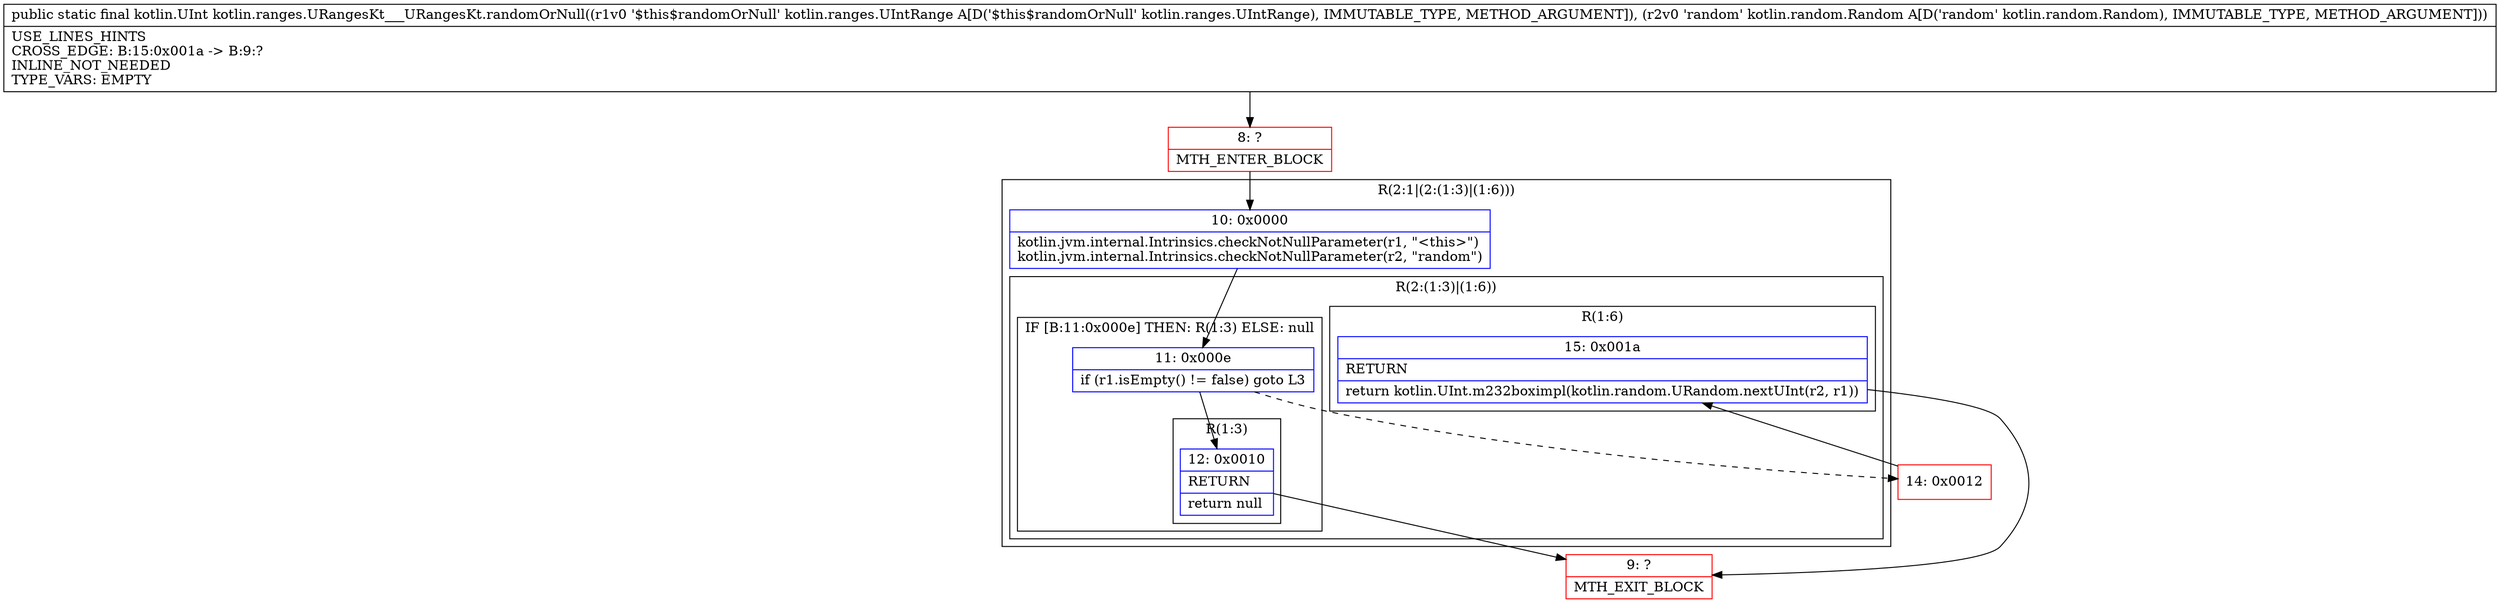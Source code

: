 digraph "CFG forkotlin.ranges.URangesKt___URangesKt.randomOrNull(Lkotlin\/ranges\/UIntRange;Lkotlin\/random\/Random;)Lkotlin\/UInt;" {
subgraph cluster_Region_1737123755 {
label = "R(2:1|(2:(1:3)|(1:6)))";
node [shape=record,color=blue];
Node_10 [shape=record,label="{10\:\ 0x0000|kotlin.jvm.internal.Intrinsics.checkNotNullParameter(r1, \"\<this\>\")\lkotlin.jvm.internal.Intrinsics.checkNotNullParameter(r2, \"random\")\l}"];
subgraph cluster_Region_1563388223 {
label = "R(2:(1:3)|(1:6))";
node [shape=record,color=blue];
subgraph cluster_IfRegion_1454769280 {
label = "IF [B:11:0x000e] THEN: R(1:3) ELSE: null";
node [shape=record,color=blue];
Node_11 [shape=record,label="{11\:\ 0x000e|if (r1.isEmpty() != false) goto L3\l}"];
subgraph cluster_Region_2000355538 {
label = "R(1:3)";
node [shape=record,color=blue];
Node_12 [shape=record,label="{12\:\ 0x0010|RETURN\l|return null\l}"];
}
}
subgraph cluster_Region_1136166561 {
label = "R(1:6)";
node [shape=record,color=blue];
Node_15 [shape=record,label="{15\:\ 0x001a|RETURN\l|return kotlin.UInt.m232boximpl(kotlin.random.URandom.nextUInt(r2, r1))\l}"];
}
}
}
Node_8 [shape=record,color=red,label="{8\:\ ?|MTH_ENTER_BLOCK\l}"];
Node_9 [shape=record,color=red,label="{9\:\ ?|MTH_EXIT_BLOCK\l}"];
Node_14 [shape=record,color=red,label="{14\:\ 0x0012}"];
MethodNode[shape=record,label="{public static final kotlin.UInt kotlin.ranges.URangesKt___URangesKt.randomOrNull((r1v0 '$this$randomOrNull' kotlin.ranges.UIntRange A[D('$this$randomOrNull' kotlin.ranges.UIntRange), IMMUTABLE_TYPE, METHOD_ARGUMENT]), (r2v0 'random' kotlin.random.Random A[D('random' kotlin.random.Random), IMMUTABLE_TYPE, METHOD_ARGUMENT]))  | USE_LINES_HINTS\lCROSS_EDGE: B:15:0x001a \-\> B:9:?\lINLINE_NOT_NEEDED\lTYPE_VARS: EMPTY\l}"];
MethodNode -> Node_8;Node_10 -> Node_11;
Node_11 -> Node_12;
Node_11 -> Node_14[style=dashed];
Node_12 -> Node_9;
Node_15 -> Node_9;
Node_8 -> Node_10;
Node_14 -> Node_15;
}

